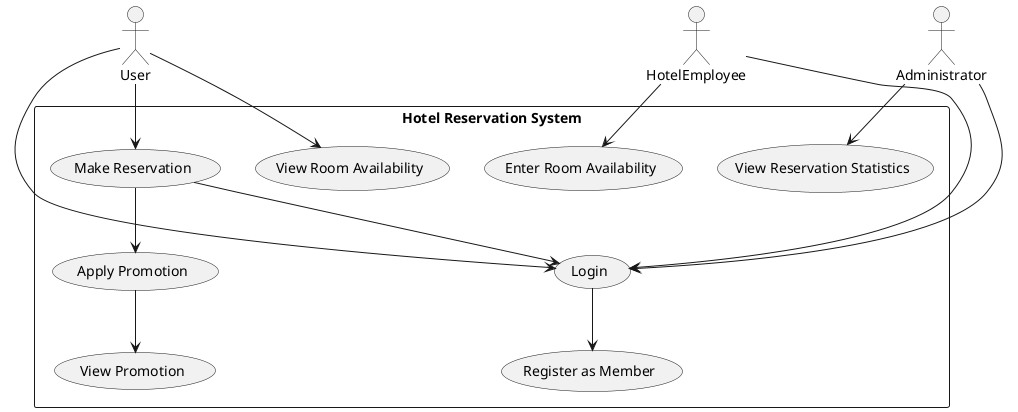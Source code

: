 @startuml

actor User as user
actor HotelEmployee as employee
actor Administrator as admin

rectangle "Hotel Reservation System" {

  user --> (View Room Availability)
  user --> (Make Reservation)
  user --> (Login)

  employee --> (Enter Room Availability)
  employee --> (Login)

  admin --> (View Reservation Statistics)
  admin --> (Login)

  (Make Reservation) --> (Login)
  (Login) --> (Register as Member)

  (Make Reservation) --> (Apply Promotion)

  (Apply Promotion) --> (View Promotion)

}

@enduml
